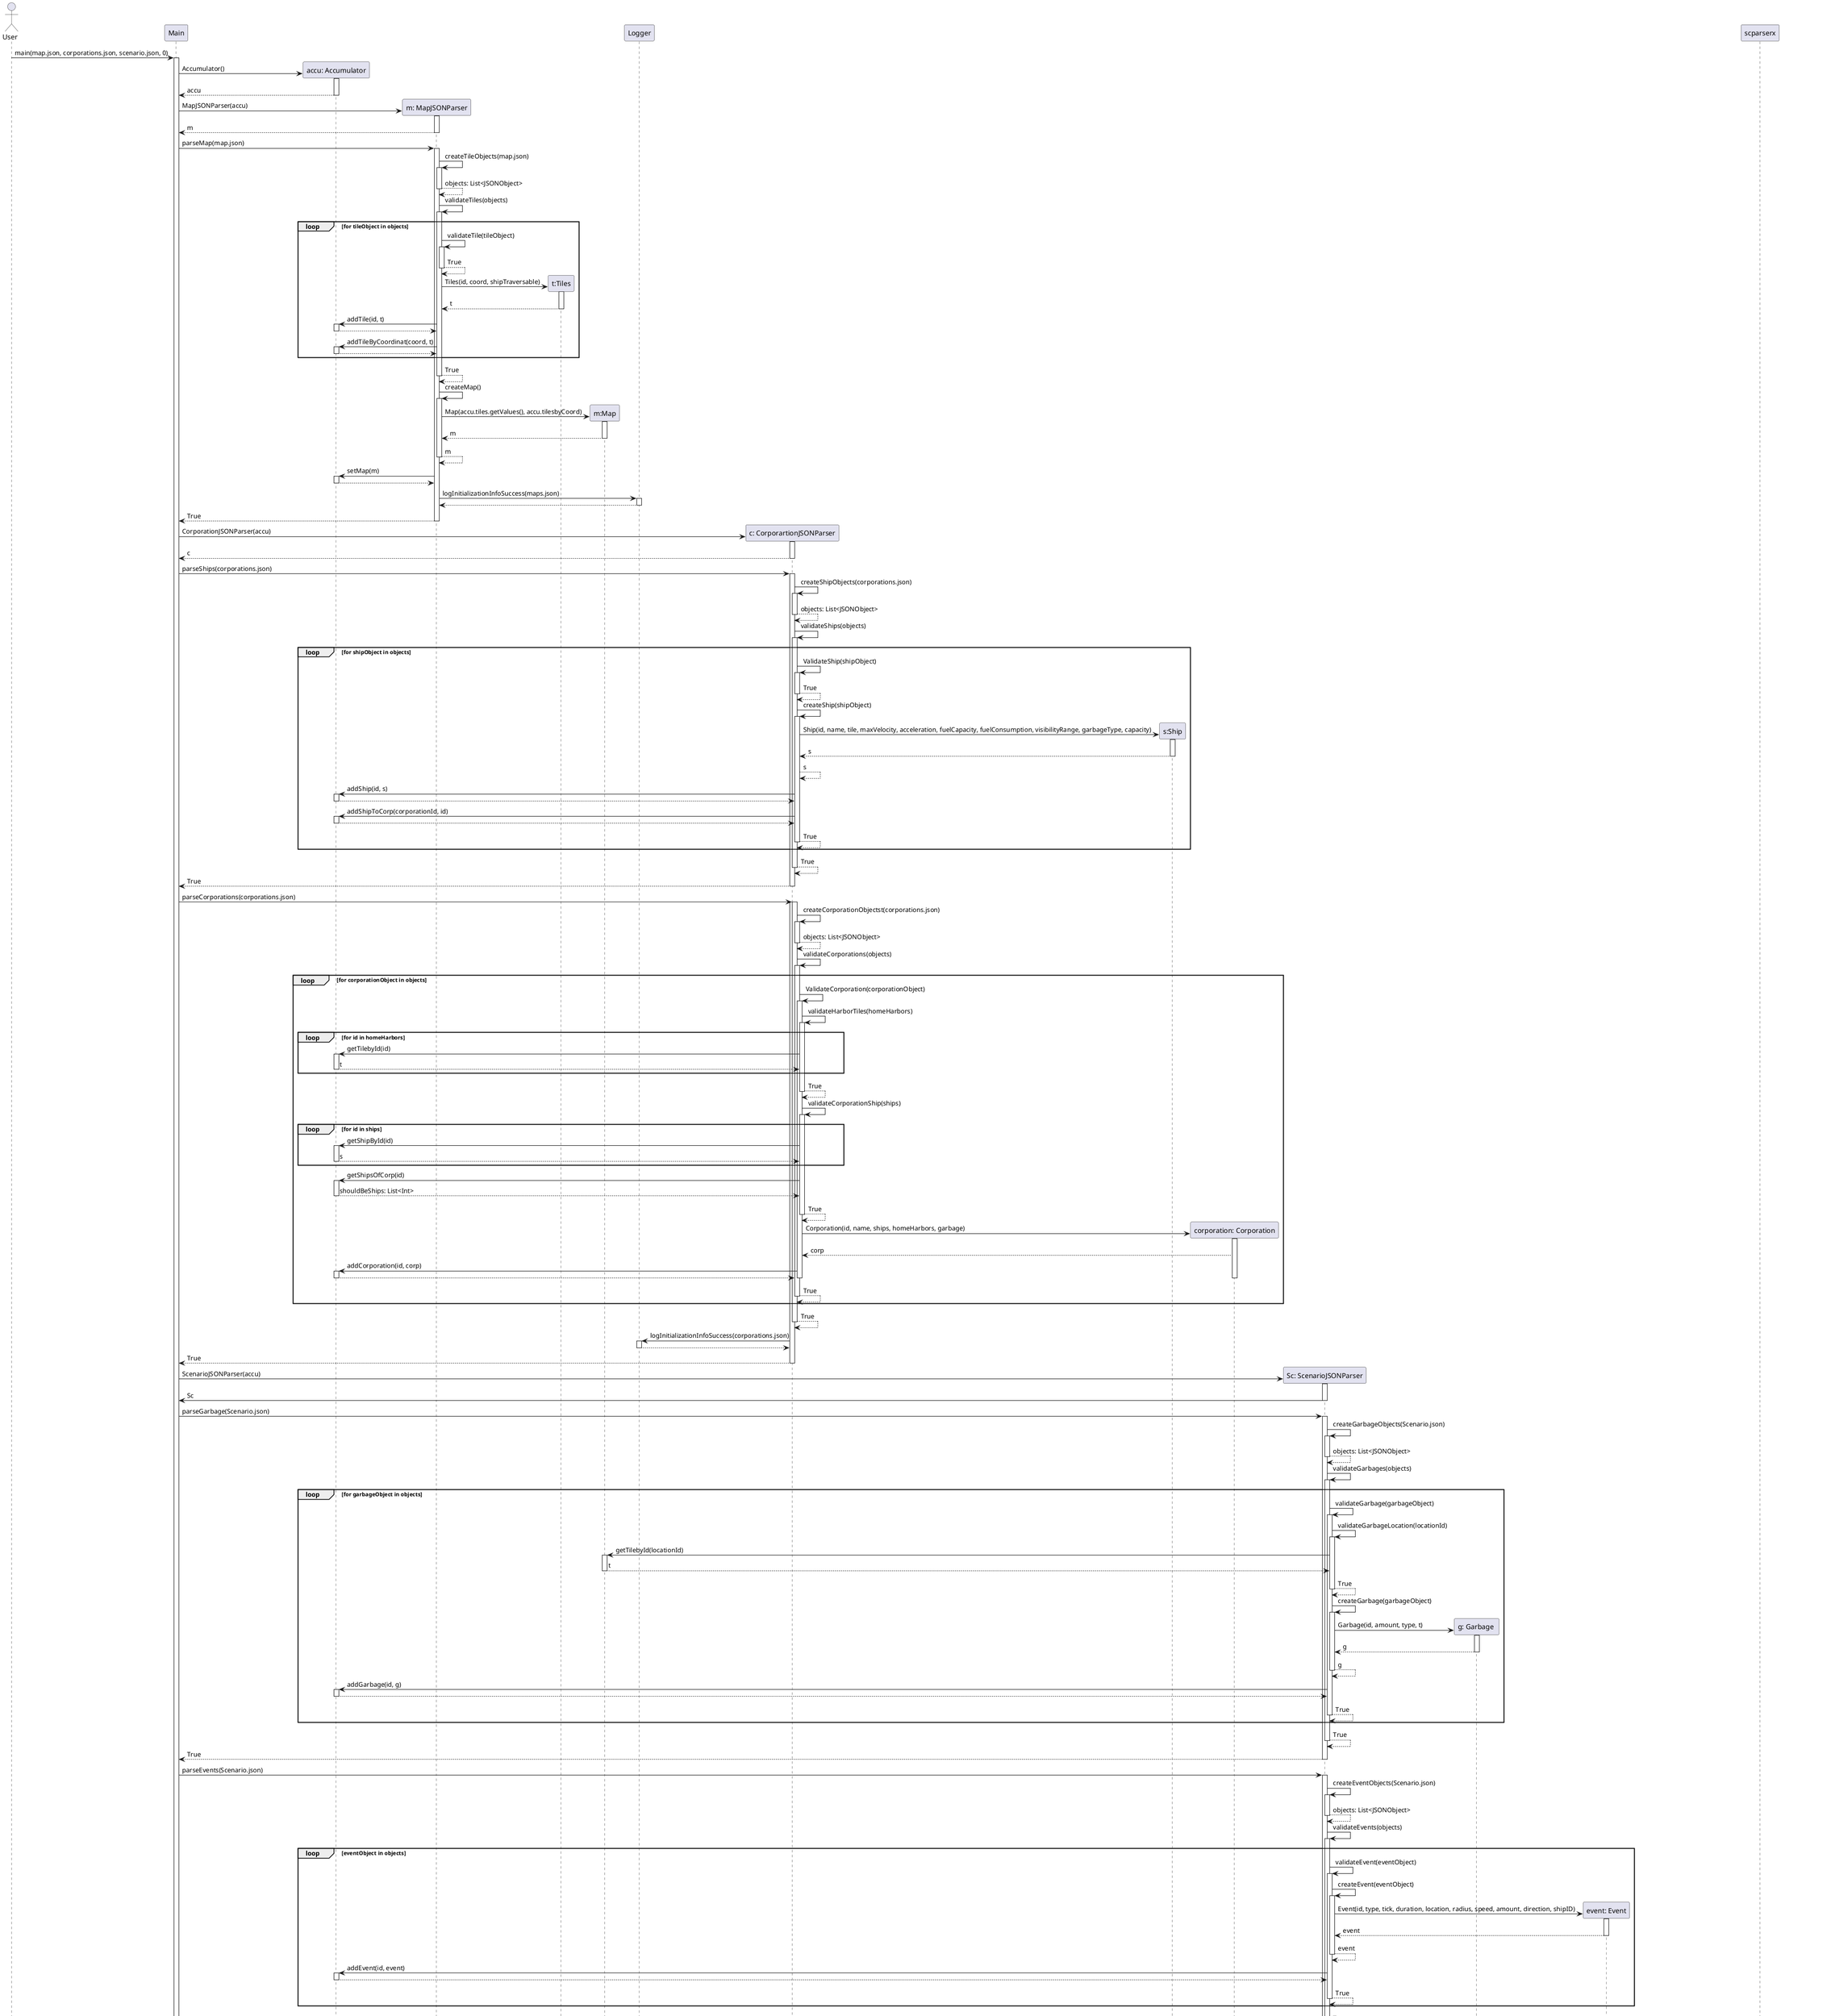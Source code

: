 @startuml
actor User
participant Main as Main

User -> Main: main(map.json, corporations.json, scenario.json, 0)
activate Main
create "accu: Accumulator" as accu
Main -> accu :  Accumulator()
activate accu
accu --> Main : accu
deactivate accu

create parser as "m: MapJSONParser"
Main -> parser : MapJSONParser(accu)
activate parser
parser --> Main: m
deactivate parser
Main -> parser: parseMap(map.json)
activate parser
parser -> parser: createTileObjects(map.json)
activate parser
parser --> parser : objects: List<JSONObject>
deactivate parser
parser -> parser : validateTiles(objects)
activate parser



loop for tileObject in objects

parser->parser:validateTile(tileObject)
activate parser

parser --> parser: True
deactivate parser

create "t:Tiles" as Tiles
parser -> Tiles: Tiles(id, coord, shipTraversable)
activate Tiles

Tiles --> parser: t
deactivate Tiles
parser -> accu: addTile(id, t)
activate accu
accu --> parser
deactivate accu

parser -> accu: addTileByCoordinat(coord, t)
activate accu
accu --> parser
deactivate accu
end
parser --> parser: True
deactivate parser
parser -> parser: createMap()
activate parser


create "m:Map" as map
parser -> map : Map(accu.tiles.getValues(), accu.tilesbyCoord)
activate map
map --> parser: m
deactivate map
parser --> parser: m
deactivate parser
parser -> accu: setMap(m)
activate accu
accu --> parser:
deactivate accu
participant Logger as log
parser -> log: logInitializationInfoSuccess(maps.json)
activate log
log --> parser:
deactivate log
parser-->Main: True
deactivate parser



create corparser as "c: CorporartionJSONParser"
Main -> corparser: CorporationJSONParser(accu)
activate corparser
corparser --> Main : c
deactivate corparser
Main -> corparser: parseShips(corporations.json)

activate corparser
corparser -> corparser: createShipObjects(corporations.json)
activate corparser
corparser --> corparser : objects: List<JSONObject>
deactivate corparser
corparser -> corparser : validateShips(objects)
activate corparser


loop for shipObject in objects

corparser -> corparser:ValidateShip(shipObject)
activate corparser
corparser --> corparser : True
deactivate corparser
corparser -> corparser : createShip(shipObject)
activate corparser

create "s:Ship" as ship
corparser -> ship: Ship(id, name, tile, maxVelocity, acceleration, fuelCapacity, fuelConsumption, visibilityRange, garbageType, capacity)
activate ship
ship -->corparser: s
deactivate ship
corparser --> corparser: s
corparser -> accu: addShip(id, s)

activate accu
accu --> corparser
deactivate accu
corparser -> accu: addShipToCorp(corporationId, id)
activate accu
accu        --> corparser

deactivate accu
corparser --> corparser: True
deactivate corparser
end
corparser --> corparser: True
deactivate corparser

corparser --> Main: True
deactivate corparser
Main -> corparser: parseCorporations(corporations.json)
activate corparser
activate corparser
corparser -> corparser: createCorporationObjectst(corporations.json)
activate corparser
corparser --> corparser : objects: List<JSONObject>
deactivate corparser
corparser -> corparser: validateCorporations(objects)
activate corparser

loop for corporationObject in objects
corparser -> corparser: ValidateCorporation(corporationObject)
activate corparser
corparser -> corparser: validateHarborTiles(homeHarbors)
activate corparser
loop for id in homeHarbors
corparser -> accu: getTilebyId(id)
activate accu
accu --> corparser : t
deactivate accu
end
corparser --> corparser: True
deactivate corparser
corparser -> corparser: validateCorporationShip(ships)
activate corparser
loop for id in ships
corparser -> accu: getShipById(id)
activate accu
accu --> corparser : s
deactivate accu
end
corparser -> accu : getShipsOfCorp(id)
activate accu
accu --> corparser : shouldBeShips: List<Int>
deactivate accu
corparser --> corparser: True
deactivate corparser
create "corporation: Corporation" as corp
corparser -> corp : Corporation(id, name, ships, homeHarbors, garbage)
activate corp
corp --> corparser: corp
corparser -> accu: addCorporation(id, corp)
activate accu
accu --> corparser
deactivate accu
deactivate corp
deactivate corparser
corparser --> corparser : True
deactivate corparser
end
corparser --> corparser : True
deactivate corparser

corparser -> log : logInitializationInfoSuccess(corporations.json)
activate log
log --> corparser
deactivate log
corparser --> Main : True
deactivate corparser
create "Sc: ScenarioJSONParser" as scparser
Main -> scparser: ScenarioJSONParser(accu)
activate scparser
scparser -> Main: Sc
deactivate scparser
Main -> scparser : parseGarbage(Scenario.json)
activate scparser
scparser -> scparser: createGarbageObjects(Scenario.json)
activate scparser
scparser --> scparser : objects: List<JSONObject>
deactivate scparser
scparser -> scparser:  validateGarbages(objects)
activate scparser

loop for garbageObject in objects
scparser -> scparser : validateGarbage(garbageObject)
activate scparser
scparser -> scparser: validateGarbageLocation(locationId)
activate scparser
scparser -> map : getTilebyId(locationId)
activate map
map --> scparser: t
deactivate map
scparser --> scparser: True
deactivate scparser
scparser ->scparser : createGarbage(garbageObject)
activate scparser
create "g: Garbage " as garbage
scparser -> garbage: Garbage(id, amount, type, t)
activate garbage
garbage --> scparser: g
deactivate garbage

scparser -->scparser : g
deactivate scparser
scparser -> accu: addGarbage(id, g)
activate accu
accu --> scparser
deactivate accu
scparser --> scparser: True

deactivate scparser
end
scparser --> scparser: True
deactivate scparser
scparser --> Main: True
deactivate scparser
Main -> scparser: parseEvents(Scenario.json)
activate scparser
scparser -> scparser: createEventObjects(Scenario.json)
activate scparser
scparser --> scparser : objects: List<JSONObject>
deactivate scparser
scparser -> scparser:  validateEvents(objects)
activate scparser

loop eventObject in objects
scparser -> scparser: validateEvent(eventObject)
activate scparser
scparser -> scparser : createEvent(eventObject)
activate scparser
create "event: Event" as event
scparser -> event: Event(id, type, tick, duration, location, radius, speed, amount, direction, shipID)
activate event
event --> scparser: event
deactivate event
scparser --> scparser: event
deactivate scparser
scparser -> accu: addEvent(id, event)
activate accu
accu --> scparser
deactivate accu
scparser --> scparser: True
deactivate scparser
end
scparser --> scparser: True

deactivate scparser

scparser --> Main: True
deactivate scparser


Main -> scparser: parseRewards(Scenario.json)
activate scparser

scparser -> scparser:  validateRewards(rewards)
activate scparser

loop rewardObject in rewards
scparser -> scparser: validateReward(rewardObject)
activate scparser
scparser --> scparser
deactivate scparser
scparser -> scparser : createReward(rewardObject)
activate scparser
create "reward: Reward" as reward
scparser -> reward: Reward(id)
activate reward
reward --> scparser: reward
deactivate reward
scparser --> scparser: True
deactivate scparser
scparser -> accu: addReward(id, reward)
activate accu
accu --> scparser
deactivate accu
scparser --> scparser: True
deactivate scparser
end
scparser --> scparser: True
scparser --> Main: True
deactivate scparser


Main -> scparser: parseTasks(Scenario.json)
activate scparser

scparser -> scparser:  validateTasks(tasks)
activate scparser

loop taskObject in tasks
scparser -> scparser: validateTask(taskObject)
activate scparser
scparser -> accu: getRewardById(rewardId)
activate accu
accu --> scparser: reward
deactivate accu
scparser -> accu: getShipById(taskShipId)
activate accu
accu --> scparser: ship1
deactivate accu
scparser -> accu: getShipById(rewardShipId)
activate accu
accu --> scparser: ship2
deactivate accu
scparser -> scparser: ship1.getOwner().equals(ship2.getOwner)
activate scparser
scparser --> scparser
deactivate scparser
scparser --> scparser
deactivate scparser
scparser -> scparser : createTask(taskObject)
activate scparser
create "task: Task" as task
scparser -> task: Task(id, tick, taskShip, reward, rewardShip, corporation)
activate task
task --> scparser: task
deactivate task
scparser --> scparser: True
deactivate scparser
scparser -> accu: addTask(id, task)
activate accu
accu --> scparser
deactivate accu
scparser --> scparser: True
deactivate scparserx
end
scparser --> scparser: True
scparser --> Main: True
deactivate scparser





loop for g in garbage
Main -> Main: m.getTilebyId(g.getLocationId()).addGarbage(g)
activate Main
Main --> Main
deactivate Main
end
create "s: Simulation" as sim

Main -> sim: Simulation(corporations, events, 0, 0, m)
activate sim
sim --> Main : s
deactivate sim


@enduml